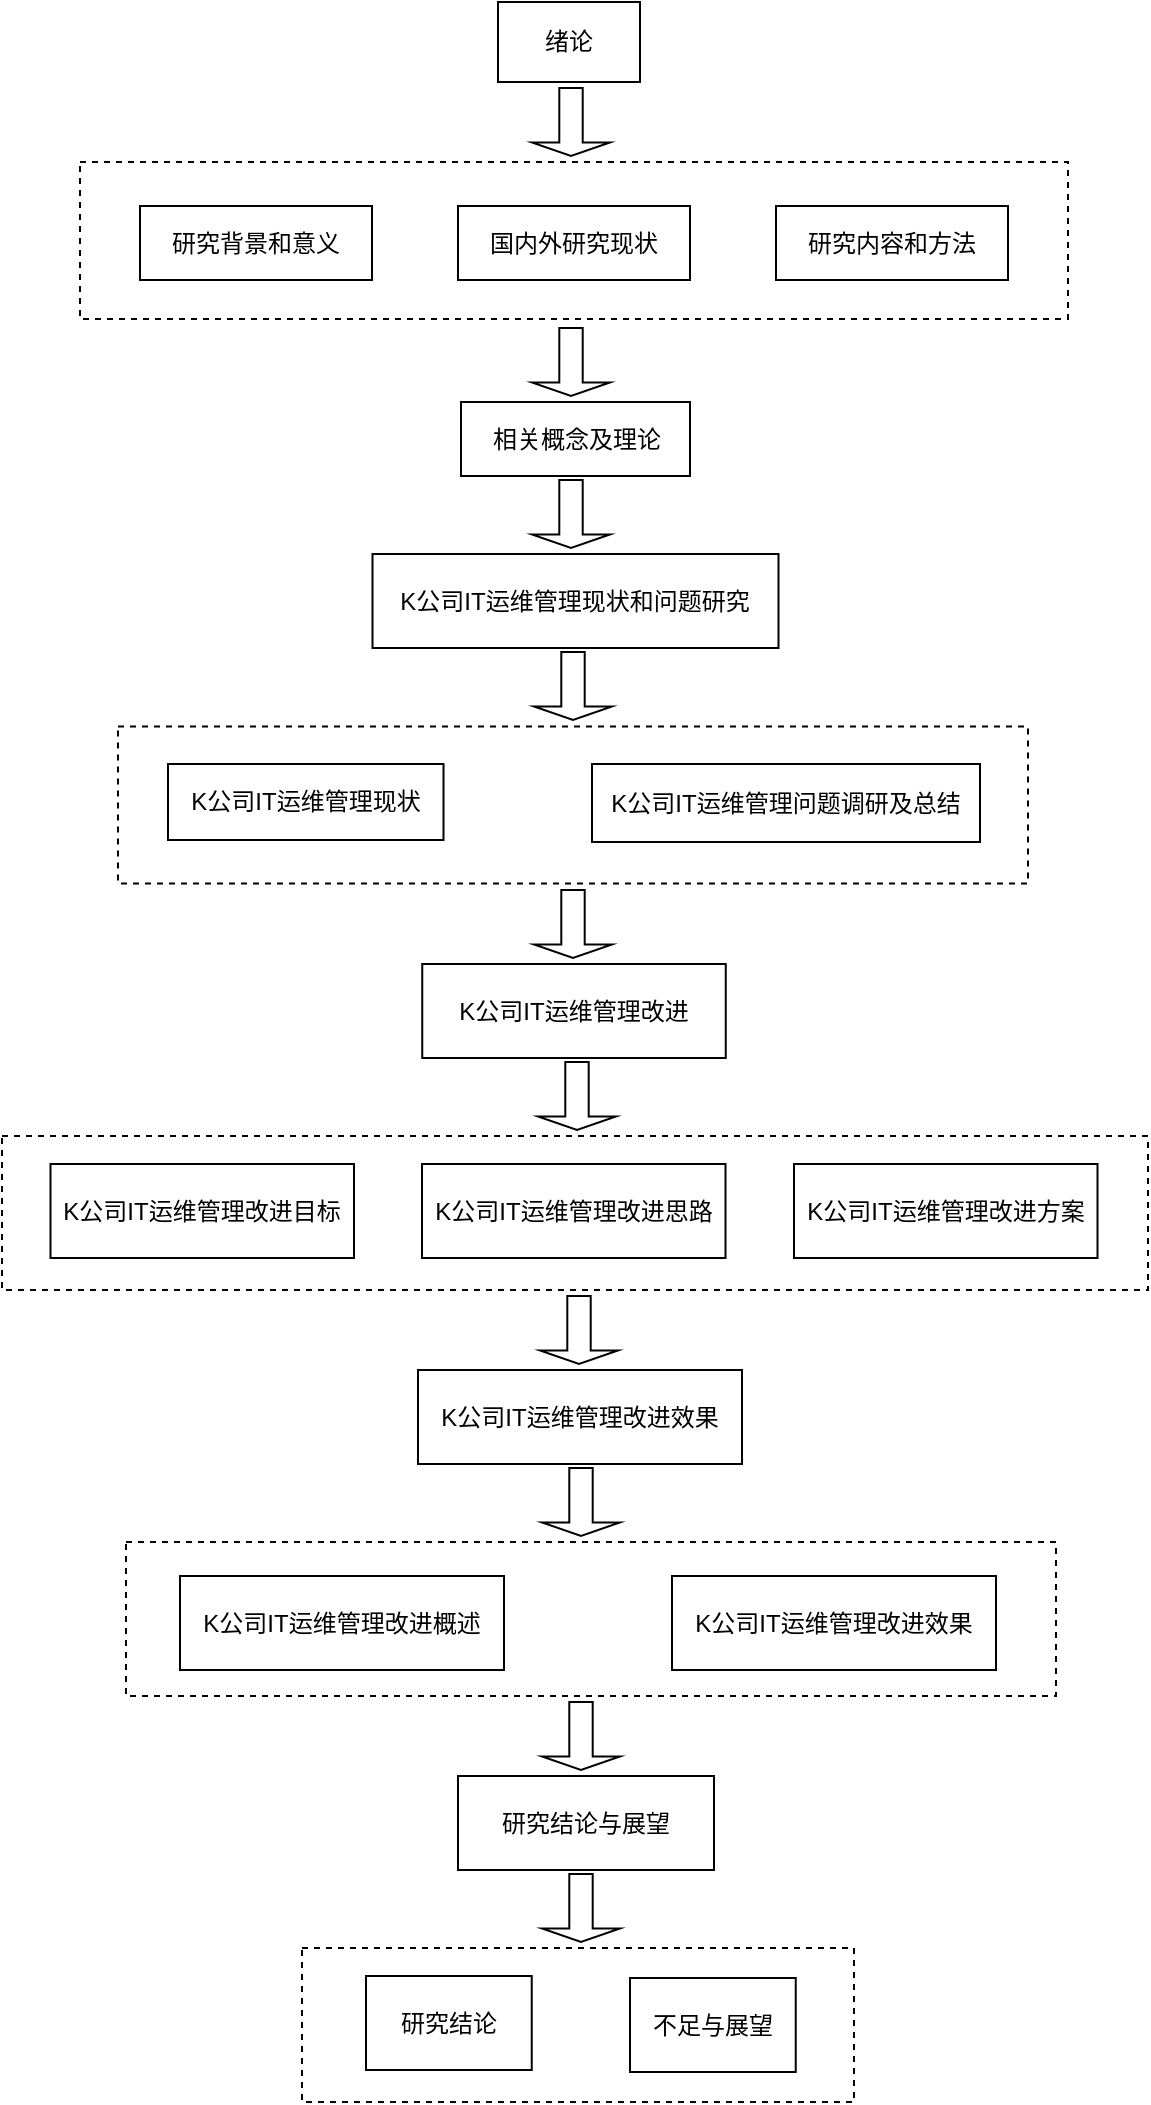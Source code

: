 <mxfile version="23.1.8" type="github">
  <diagram name="第 1 页" id="n-VCNaHbcNIM8rMQ8gX_">
    <mxGraphModel dx="1386" dy="759" grid="0" gridSize="10" guides="1" tooltips="1" connect="1" arrows="1" fold="1" page="1" pageScale="1" pageWidth="827" pageHeight="1169" math="0" shadow="0">
      <root>
        <mxCell id="0" />
        <mxCell id="1" parent="0" />
        <mxCell id="tNorNKQu6xfEn8ALZk7z-33" value="" style="verticalLabelPosition=bottom;verticalAlign=top;html=1;shape=mxgraph.basic.rect;fillColor2=none;strokeWidth=1;size=20;indent=5;dashed=1;" vertex="1" parent="1">
          <mxGeometry x="251" y="1016" width="276" height="77" as="geometry" />
        </mxCell>
        <mxCell id="tNorNKQu6xfEn8ALZk7z-30" value="" style="verticalLabelPosition=bottom;verticalAlign=top;html=1;shape=mxgraph.basic.rect;fillColor2=none;strokeWidth=1;size=20;indent=5;dashed=1;" vertex="1" parent="1">
          <mxGeometry x="163" y="813" width="465" height="77" as="geometry" />
        </mxCell>
        <mxCell id="tNorNKQu6xfEn8ALZk7z-28" value="" style="verticalLabelPosition=bottom;verticalAlign=top;html=1;shape=mxgraph.basic.rect;fillColor2=none;strokeWidth=1;size=20;indent=5;dashed=1;" vertex="1" parent="1">
          <mxGeometry x="101" y="610" width="573" height="77" as="geometry" />
        </mxCell>
        <mxCell id="tNorNKQu6xfEn8ALZk7z-24" value="" style="verticalLabelPosition=bottom;verticalAlign=top;html=1;shape=mxgraph.basic.rect;fillColor2=none;strokeWidth=1;size=20;indent=5;dashed=1;" vertex="1" parent="1">
          <mxGeometry x="159" y="405.25" width="455" height="78.5" as="geometry" />
        </mxCell>
        <mxCell id="tNorNKQu6xfEn8ALZk7z-19" value="" style="verticalLabelPosition=bottom;verticalAlign=top;html=1;shape=mxgraph.basic.rect;fillColor2=none;strokeWidth=1;size=20;indent=5;dashed=1;" vertex="1" parent="1">
          <mxGeometry x="140" y="123" width="494" height="78.5" as="geometry" />
        </mxCell>
        <mxCell id="tNorNKQu6xfEn8ALZk7z-1" value="绪论" style="rounded=0;whiteSpace=wrap;html=1;" vertex="1" parent="1">
          <mxGeometry x="349" y="43" width="71" height="40" as="geometry" />
        </mxCell>
        <mxCell id="tNorNKQu6xfEn8ALZk7z-2" value="研究背景和意义" style="rounded=0;whiteSpace=wrap;html=1;" vertex="1" parent="1">
          <mxGeometry x="170" y="145" width="116" height="37" as="geometry" />
        </mxCell>
        <mxCell id="tNorNKQu6xfEn8ALZk7z-3" value="国内外研究现状" style="rounded=0;whiteSpace=wrap;html=1;" vertex="1" parent="1">
          <mxGeometry x="329" y="145" width="116" height="37" as="geometry" />
        </mxCell>
        <mxCell id="tNorNKQu6xfEn8ALZk7z-4" value="研究内容和方法" style="rounded=0;whiteSpace=wrap;html=1;" vertex="1" parent="1">
          <mxGeometry x="488" y="145" width="116" height="37" as="geometry" />
        </mxCell>
        <mxCell id="tNorNKQu6xfEn8ALZk7z-5" value="相关概念及理论" style="rounded=0;whiteSpace=wrap;html=1;" vertex="1" parent="1">
          <mxGeometry x="330.5" y="243" width="114.5" height="37" as="geometry" />
        </mxCell>
        <mxCell id="tNorNKQu6xfEn8ALZk7z-6" value="K公司IT运维管理现状和问题研究" style="rounded=0;whiteSpace=wrap;html=1;" vertex="1" parent="1">
          <mxGeometry x="286.25" y="319" width="203" height="47" as="geometry" />
        </mxCell>
        <mxCell id="tNorNKQu6xfEn8ALZk7z-7" value="K公司IT运维管理现状" style="rounded=0;whiteSpace=wrap;html=1;" vertex="1" parent="1">
          <mxGeometry x="184" y="424" width="137.75" height="38" as="geometry" />
        </mxCell>
        <mxCell id="tNorNKQu6xfEn8ALZk7z-8" value="K公司IT运维管理问题调研及总结" style="rounded=0;whiteSpace=wrap;html=1;" vertex="1" parent="1">
          <mxGeometry x="396" y="424" width="194" height="39" as="geometry" />
        </mxCell>
        <mxCell id="tNorNKQu6xfEn8ALZk7z-9" value="K公司IT运维管理改进" style="rounded=0;whiteSpace=wrap;html=1;" vertex="1" parent="1">
          <mxGeometry x="311.13" y="524" width="151.75" height="47" as="geometry" />
        </mxCell>
        <mxCell id="tNorNKQu6xfEn8ALZk7z-10" value="K公司IT运维管理改进目标" style="rounded=0;whiteSpace=wrap;html=1;" vertex="1" parent="1">
          <mxGeometry x="125.25" y="624" width="151.75" height="47" as="geometry" />
        </mxCell>
        <mxCell id="tNorNKQu6xfEn8ALZk7z-11" value="K公司IT运维管理改进思路" style="rounded=0;whiteSpace=wrap;html=1;" vertex="1" parent="1">
          <mxGeometry x="311" y="624" width="151.75" height="47" as="geometry" />
        </mxCell>
        <mxCell id="tNorNKQu6xfEn8ALZk7z-12" value="K公司IT运维管理改进方案" style="rounded=0;whiteSpace=wrap;html=1;" vertex="1" parent="1">
          <mxGeometry x="497" y="624" width="151.75" height="47" as="geometry" />
        </mxCell>
        <mxCell id="tNorNKQu6xfEn8ALZk7z-13" value="K公司IT运维管理改进效果" style="rounded=0;whiteSpace=wrap;html=1;" vertex="1" parent="1">
          <mxGeometry x="309" y="727" width="162" height="47" as="geometry" />
        </mxCell>
        <mxCell id="tNorNKQu6xfEn8ALZk7z-14" value="K公司IT运维管理改进概述" style="rounded=0;whiteSpace=wrap;html=1;" vertex="1" parent="1">
          <mxGeometry x="190" y="830" width="162" height="47" as="geometry" />
        </mxCell>
        <mxCell id="tNorNKQu6xfEn8ALZk7z-15" value="K公司IT运维管理改进效果" style="rounded=0;whiteSpace=wrap;html=1;" vertex="1" parent="1">
          <mxGeometry x="436" y="830" width="162" height="47" as="geometry" />
        </mxCell>
        <mxCell id="tNorNKQu6xfEn8ALZk7z-16" value="研究结论与展望" style="rounded=0;whiteSpace=wrap;html=1;" vertex="1" parent="1">
          <mxGeometry x="329" y="930" width="128" height="47" as="geometry" />
        </mxCell>
        <mxCell id="tNorNKQu6xfEn8ALZk7z-17" value="研究结论" style="rounded=0;whiteSpace=wrap;html=1;" vertex="1" parent="1">
          <mxGeometry x="283" y="1030" width="82.87" height="47" as="geometry" />
        </mxCell>
        <mxCell id="tNorNKQu6xfEn8ALZk7z-18" value="不足与展望" style="rounded=0;whiteSpace=wrap;html=1;" vertex="1" parent="1">
          <mxGeometry x="415" y="1031" width="82.87" height="47" as="geometry" />
        </mxCell>
        <mxCell id="tNorNKQu6xfEn8ALZk7z-20" value="" style="shape=singleArrow;direction=south;whiteSpace=wrap;html=1;" vertex="1" parent="1">
          <mxGeometry x="366" y="86" width="39" height="34" as="geometry" />
        </mxCell>
        <mxCell id="tNorNKQu6xfEn8ALZk7z-21" value="" style="shape=singleArrow;direction=south;whiteSpace=wrap;html=1;" vertex="1" parent="1">
          <mxGeometry x="366" y="206" width="39" height="34" as="geometry" />
        </mxCell>
        <mxCell id="tNorNKQu6xfEn8ALZk7z-22" value="" style="shape=singleArrow;direction=south;whiteSpace=wrap;html=1;" vertex="1" parent="1">
          <mxGeometry x="366" y="282" width="39" height="34" as="geometry" />
        </mxCell>
        <mxCell id="tNorNKQu6xfEn8ALZk7z-23" value="" style="shape=singleArrow;direction=south;whiteSpace=wrap;html=1;" vertex="1" parent="1">
          <mxGeometry x="367" y="368" width="39" height="34" as="geometry" />
        </mxCell>
        <mxCell id="tNorNKQu6xfEn8ALZk7z-26" value="" style="shape=singleArrow;direction=south;whiteSpace=wrap;html=1;" vertex="1" parent="1">
          <mxGeometry x="367" y="487" width="39" height="34" as="geometry" />
        </mxCell>
        <mxCell id="tNorNKQu6xfEn8ALZk7z-27" value="" style="shape=singleArrow;direction=south;whiteSpace=wrap;html=1;" vertex="1" parent="1">
          <mxGeometry x="369" y="573" width="39" height="34" as="geometry" />
        </mxCell>
        <mxCell id="tNorNKQu6xfEn8ALZk7z-29" value="" style="shape=singleArrow;direction=south;whiteSpace=wrap;html=1;" vertex="1" parent="1">
          <mxGeometry x="370" y="690" width="39" height="34" as="geometry" />
        </mxCell>
        <mxCell id="tNorNKQu6xfEn8ALZk7z-31" value="" style="shape=singleArrow;direction=south;whiteSpace=wrap;html=1;" vertex="1" parent="1">
          <mxGeometry x="371" y="776" width="39" height="34" as="geometry" />
        </mxCell>
        <mxCell id="tNorNKQu6xfEn8ALZk7z-32" value="" style="shape=singleArrow;direction=south;whiteSpace=wrap;html=1;" vertex="1" parent="1">
          <mxGeometry x="371" y="893" width="39" height="34" as="geometry" />
        </mxCell>
        <mxCell id="tNorNKQu6xfEn8ALZk7z-34" value="" style="shape=singleArrow;direction=south;whiteSpace=wrap;html=1;" vertex="1" parent="1">
          <mxGeometry x="371" y="979" width="39" height="34" as="geometry" />
        </mxCell>
      </root>
    </mxGraphModel>
  </diagram>
</mxfile>
